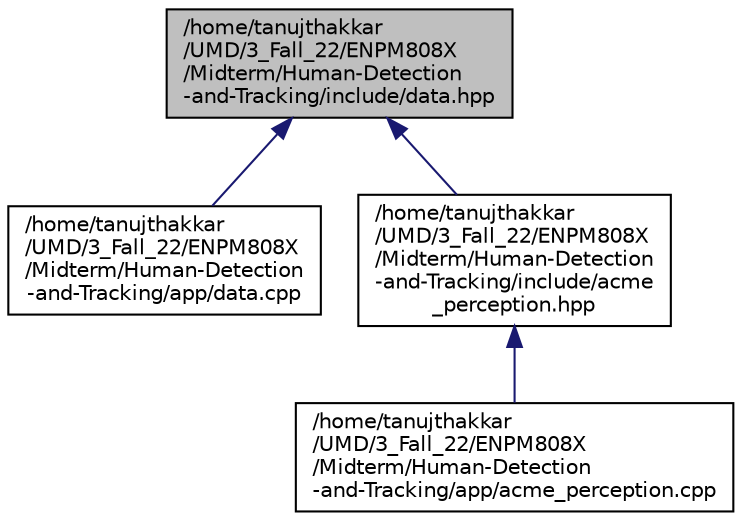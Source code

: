 digraph "/home/tanujthakkar/UMD/3_Fall_22/ENPM808X/Midterm/Human-Detection-and-Tracking/include/data.hpp"
{
 // LATEX_PDF_SIZE
  edge [fontname="Helvetica",fontsize="10",labelfontname="Helvetica",labelfontsize="10"];
  node [fontname="Helvetica",fontsize="10",shape=record];
  Node1 [label="/home/tanujthakkar\l/UMD/3_Fall_22/ENPM808X\l/Midterm/Human-Detection\l-and-Tracking/include/data.hpp",height=0.2,width=0.4,color="black", fillcolor="grey75", style="filled", fontcolor="black",tooltip="header file for Data class"];
  Node1 -> Node2 [dir="back",color="midnightblue",fontsize="10",style="solid",fontname="Helvetica"];
  Node2 [label="/home/tanujthakkar\l/UMD/3_Fall_22/ENPM808X\l/Midterm/Human-Detection\l-and-Tracking/app/data.cpp",height=0.2,width=0.4,color="black", fillcolor="white", style="filled",URL="$data_8cpp.html",tooltip="file containing Data class definition"];
  Node1 -> Node3 [dir="back",color="midnightblue",fontsize="10",style="solid",fontname="Helvetica"];
  Node3 [label="/home/tanujthakkar\l/UMD/3_Fall_22/ENPM808X\l/Midterm/Human-Detection\l-and-Tracking/include/acme\l_perception.hpp",height=0.2,width=0.4,color="black", fillcolor="white", style="filled",URL="$acme__perception_8hpp.html",tooltip="header file for Tracker class"];
  Node3 -> Node4 [dir="back",color="midnightblue",fontsize="10",style="solid",fontname="Helvetica"];
  Node4 [label="/home/tanujthakkar\l/UMD/3_Fall_22/ENPM808X\l/Midterm/Human-Detection\l-and-Tracking/app/acme_perception.cpp",height=0.2,width=0.4,color="black", fillcolor="white", style="filled",URL="$acme__perception_8cpp.html",tooltip="file containing AcmePerception definition"];
}
